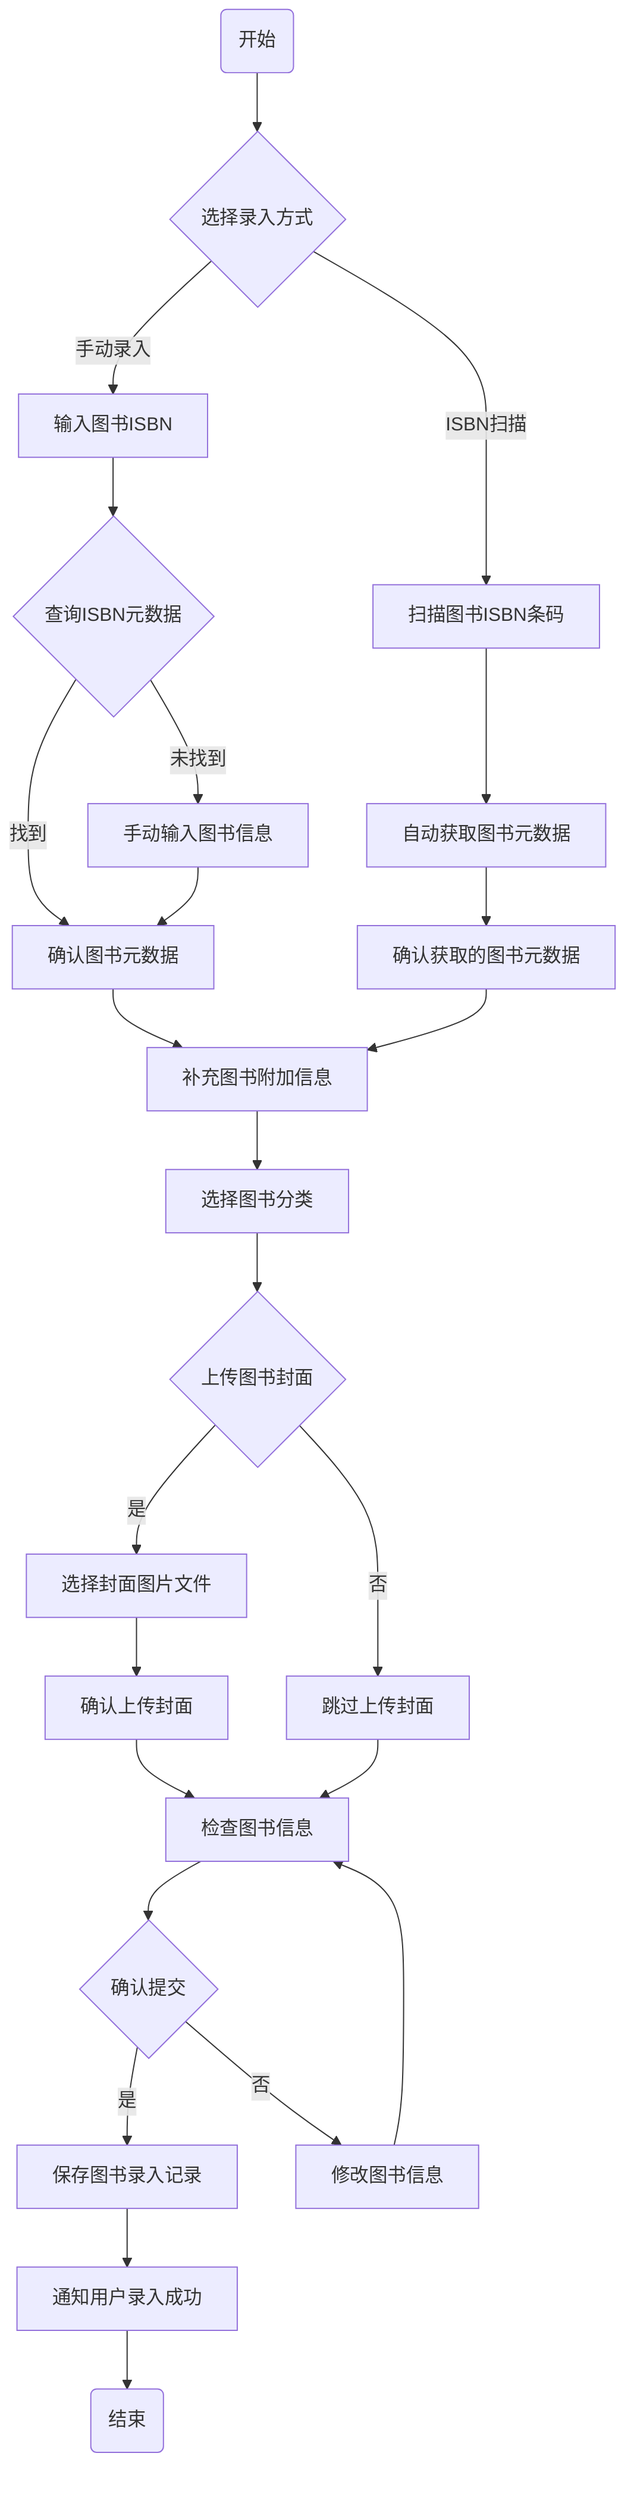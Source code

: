 graph TD
    Start(开始) --> SelectInputMethod{选择录入方式}

    SelectInputMethod --> |手动录入| InputISBN[输入图书ISBN]
    InputISBN --> SearchMetadata{查询ISBN元数据}
    SearchMetadata --> |未找到| ManualInput[手动输入图书信息]
    SearchMetadata --> |找到| ConfirmMetadata[确认图书元数据]
    ManualInput --> ConfirmMetadata

    SelectInputMethod --> |ISBN扫描| ScanISBN[扫描图书ISBN条码]
    ScanISBN --> RetrieveMetadata[自动获取图书元数据]
    RetrieveMetadata --> ConfirmRetrievedMetadata[确认获取的图书元数据]

    ConfirmMetadata --> InputAdditionalInfo[补充图书附加信息]
    ConfirmRetrievedMetadata --> InputAdditionalInfo
    InputAdditionalInfo --> SelectCategory[选择图书分类]
    SelectCategory --> UploadCover{上传图书封面}
    UploadCover --> |是| ChooseCoverImage[选择封面图片文件]
    UploadCover --> |否| SkipCover[跳过上传封面]
    ChooseCoverImage --> ConfirmUpload[确认上传封面]
    ConfirmUpload --> ReviewBookInfo[检查图书信息]
    SkipCover --> ReviewBookInfo

    ReviewBookInfo --> ConfirmSubmit{确认提交}
    ConfirmSubmit --> |是| SaveBookRecord[保存图书录入记录]
    ConfirmSubmit --> |否| EditBookInfo[修改图书信息]
    EditBookInfo --> ReviewBookInfo
    SaveBookRecord --> NotifyUser[通知用户录入成功]
    NotifyUser --> End(结束)